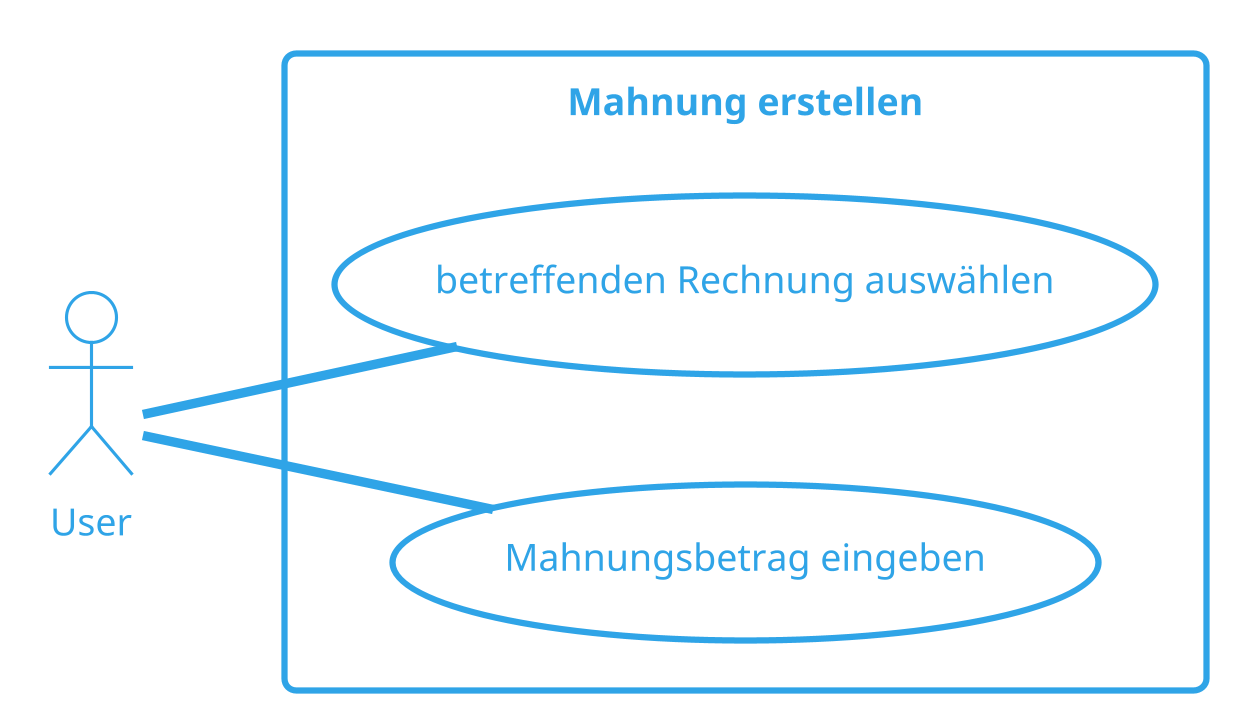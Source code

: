 @startuml MahnungErstellen
!theme cerulean-outline
skinparam dpi 300
left to right direction
actor "User" as user
rectangle "Mahnung erstellen" {
  usecase "betreffenden Rechnung auswählen"as UC1
  usecase "Mahnungsbetrag eingeben" as UC2

} 
user -- UC1
user -- UC2

@enduml